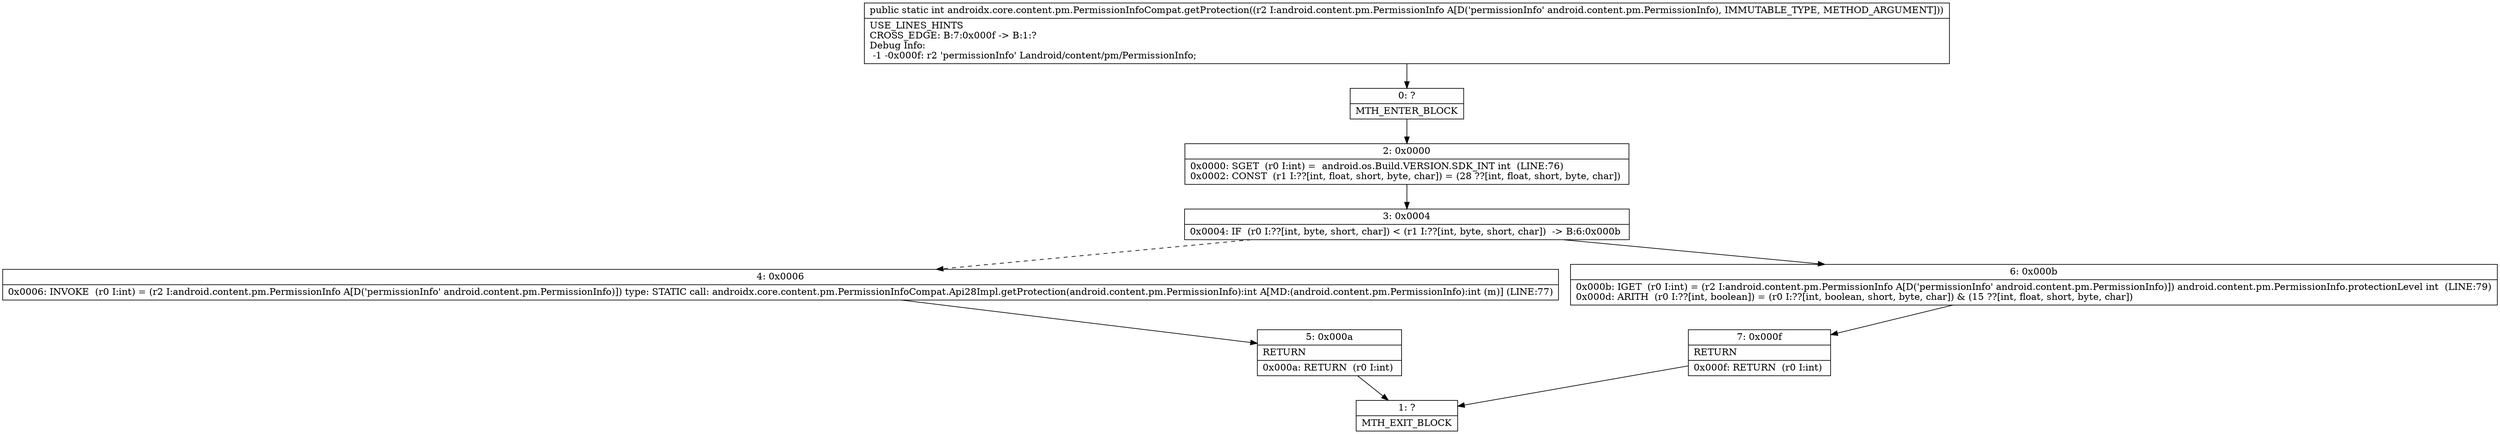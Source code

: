 digraph "CFG forandroidx.core.content.pm.PermissionInfoCompat.getProtection(Landroid\/content\/pm\/PermissionInfo;)I" {
Node_0 [shape=record,label="{0\:\ ?|MTH_ENTER_BLOCK\l}"];
Node_2 [shape=record,label="{2\:\ 0x0000|0x0000: SGET  (r0 I:int) =  android.os.Build.VERSION.SDK_INT int  (LINE:76)\l0x0002: CONST  (r1 I:??[int, float, short, byte, char]) = (28 ??[int, float, short, byte, char]) \l}"];
Node_3 [shape=record,label="{3\:\ 0x0004|0x0004: IF  (r0 I:??[int, byte, short, char]) \< (r1 I:??[int, byte, short, char])  \-\> B:6:0x000b \l}"];
Node_4 [shape=record,label="{4\:\ 0x0006|0x0006: INVOKE  (r0 I:int) = (r2 I:android.content.pm.PermissionInfo A[D('permissionInfo' android.content.pm.PermissionInfo)]) type: STATIC call: androidx.core.content.pm.PermissionInfoCompat.Api28Impl.getProtection(android.content.pm.PermissionInfo):int A[MD:(android.content.pm.PermissionInfo):int (m)] (LINE:77)\l}"];
Node_5 [shape=record,label="{5\:\ 0x000a|RETURN\l|0x000a: RETURN  (r0 I:int) \l}"];
Node_1 [shape=record,label="{1\:\ ?|MTH_EXIT_BLOCK\l}"];
Node_6 [shape=record,label="{6\:\ 0x000b|0x000b: IGET  (r0 I:int) = (r2 I:android.content.pm.PermissionInfo A[D('permissionInfo' android.content.pm.PermissionInfo)]) android.content.pm.PermissionInfo.protectionLevel int  (LINE:79)\l0x000d: ARITH  (r0 I:??[int, boolean]) = (r0 I:??[int, boolean, short, byte, char]) & (15 ??[int, float, short, byte, char]) \l}"];
Node_7 [shape=record,label="{7\:\ 0x000f|RETURN\l|0x000f: RETURN  (r0 I:int) \l}"];
MethodNode[shape=record,label="{public static int androidx.core.content.pm.PermissionInfoCompat.getProtection((r2 I:android.content.pm.PermissionInfo A[D('permissionInfo' android.content.pm.PermissionInfo), IMMUTABLE_TYPE, METHOD_ARGUMENT]))  | USE_LINES_HINTS\lCROSS_EDGE: B:7:0x000f \-\> B:1:?\lDebug Info:\l  \-1 \-0x000f: r2 'permissionInfo' Landroid\/content\/pm\/PermissionInfo;\l}"];
MethodNode -> Node_0;Node_0 -> Node_2;
Node_2 -> Node_3;
Node_3 -> Node_4[style=dashed];
Node_3 -> Node_6;
Node_4 -> Node_5;
Node_5 -> Node_1;
Node_6 -> Node_7;
Node_7 -> Node_1;
}

